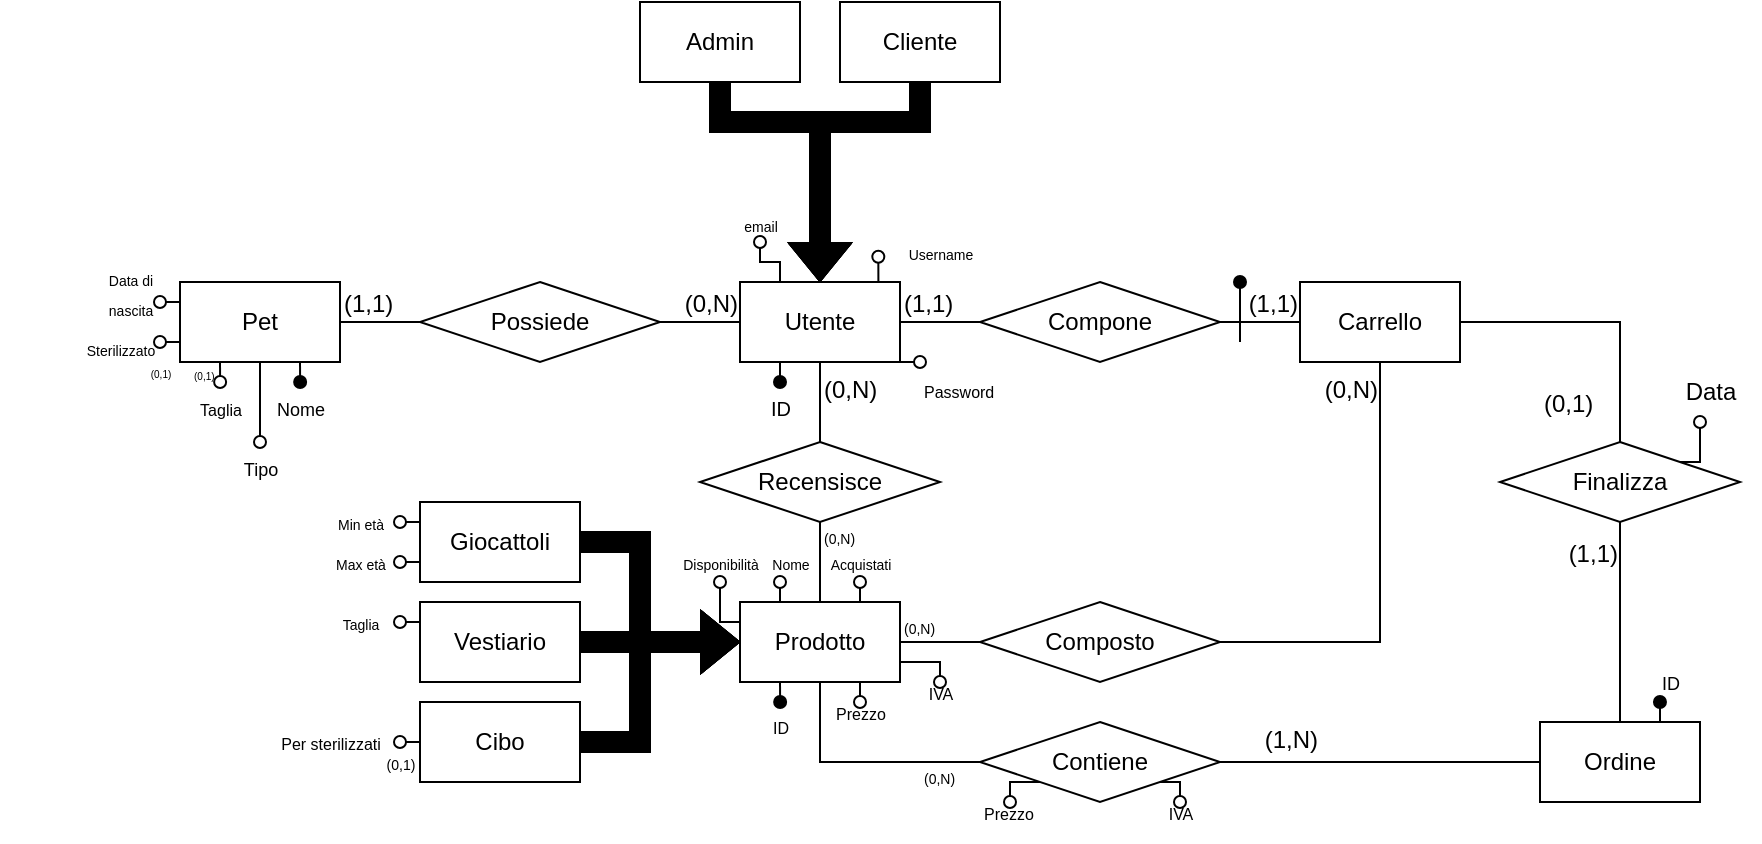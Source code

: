 <mxfile version="24.0.7" type="device">
  <diagram name="Pagina-1" id="nWDw0S2ICuR4OczdVEyi">
    <mxGraphModel dx="1577" dy="399" grid="1" gridSize="10" guides="1" tooltips="1" connect="1" arrows="1" fold="1" page="1" pageScale="1" pageWidth="827" pageHeight="1169" math="0" shadow="0">
      <root>
        <mxCell id="0" />
        <mxCell id="1" parent="0" />
        <mxCell id="v8D_jbdJpXpKLo5C9jEz-1" style="edgeStyle=orthogonalEdgeStyle;rounded=0;orthogonalLoop=1;jettySize=auto;html=1;exitX=0.25;exitY=1;exitDx=0;exitDy=0;endArrow=oval;endFill=1;" parent="1" source="LSVWAHJbNo_uzlFZOcrg-1" edge="1">
          <mxGeometry relative="1" as="geometry">
            <mxPoint x="180" y="290" as="targetPoint" />
          </mxGeometry>
        </mxCell>
        <mxCell id="v8D_jbdJpXpKLo5C9jEz-3" style="edgeStyle=orthogonalEdgeStyle;rounded=0;orthogonalLoop=1;jettySize=auto;html=1;exitX=0.75;exitY=0;exitDx=0;exitDy=0;endArrow=oval;endFill=0;entryX=-0.014;entryY=0.578;entryDx=0;entryDy=0;entryPerimeter=0;" parent="1" source="LSVWAHJbNo_uzlFZOcrg-1" target="v8D_jbdJpXpKLo5C9jEz-4" edge="1">
          <mxGeometry relative="1" as="geometry">
            <mxPoint x="220" y="230" as="targetPoint" />
          </mxGeometry>
        </mxCell>
        <mxCell id="v8D_jbdJpXpKLo5C9jEz-8" style="edgeStyle=orthogonalEdgeStyle;rounded=0;orthogonalLoop=1;jettySize=auto;html=1;exitX=0.25;exitY=0;exitDx=0;exitDy=0;endArrow=oval;endFill=0;" parent="1" source="LSVWAHJbNo_uzlFZOcrg-1" target="v8D_jbdJpXpKLo5C9jEz-9" edge="1">
          <mxGeometry relative="1" as="geometry">
            <mxPoint x="180" y="230" as="targetPoint" />
            <Array as="points">
              <mxPoint x="180" y="230" />
              <mxPoint x="170" y="230" />
            </Array>
          </mxGeometry>
        </mxCell>
        <mxCell id="v8D_jbdJpXpKLo5C9jEz-10" style="edgeStyle=orthogonalEdgeStyle;rounded=0;orthogonalLoop=1;jettySize=auto;html=1;exitX=1;exitY=0.75;exitDx=0;exitDy=0;endArrow=oval;endFill=0;" parent="1" source="LSVWAHJbNo_uzlFZOcrg-1" target="v8D_jbdJpXpKLo5C9jEz-11" edge="1">
          <mxGeometry relative="1" as="geometry">
            <mxPoint x="250" y="270.111" as="targetPoint" />
            <Array as="points">
              <mxPoint x="250" y="280" />
              <mxPoint x="250" y="280" />
            </Array>
          </mxGeometry>
        </mxCell>
        <mxCell id="LSVWAHJbNo_uzlFZOcrg-1" value="Utente" style="whiteSpace=wrap;html=1;align=center;" parent="1" vertex="1">
          <mxGeometry x="160" y="240" width="80" height="40" as="geometry" />
        </mxCell>
        <mxCell id="LSVWAHJbNo_uzlFZOcrg-3" value="" style="edgeStyle=orthogonalEdgeStyle;rounded=0;orthogonalLoop=1;jettySize=auto;html=1;endArrow=none;endFill=0;" parent="1" source="LSVWAHJbNo_uzlFZOcrg-2" target="LSVWAHJbNo_uzlFZOcrg-1" edge="1">
          <mxGeometry relative="1" as="geometry" />
        </mxCell>
        <mxCell id="LSVWAHJbNo_uzlFZOcrg-5" value="" style="edgeStyle=orthogonalEdgeStyle;rounded=0;orthogonalLoop=1;jettySize=auto;html=1;endArrow=none;endFill=0;" parent="1" source="LSVWAHJbNo_uzlFZOcrg-2" target="LSVWAHJbNo_uzlFZOcrg-4" edge="1">
          <mxGeometry relative="1" as="geometry" />
        </mxCell>
        <mxCell id="LSVWAHJbNo_uzlFZOcrg-2" value="Compone" style="shape=rhombus;perimeter=rhombusPerimeter;whiteSpace=wrap;html=1;align=center;" parent="1" vertex="1">
          <mxGeometry x="280" y="240" width="120" height="40" as="geometry" />
        </mxCell>
        <mxCell id="v8D_jbdJpXpKLo5C9jEz-53" style="edgeStyle=orthogonalEdgeStyle;rounded=0;orthogonalLoop=1;jettySize=auto;html=1;endArrow=oval;endFill=1;" parent="1" edge="1">
          <mxGeometry relative="1" as="geometry">
            <mxPoint x="410" y="240" as="targetPoint" />
            <mxPoint x="410" y="270" as="sourcePoint" />
          </mxGeometry>
        </mxCell>
        <mxCell id="LSVWAHJbNo_uzlFZOcrg-4" value="Carrello" style="whiteSpace=wrap;html=1;align=center;" parent="1" vertex="1">
          <mxGeometry x="440" y="240" width="80" height="40" as="geometry" />
        </mxCell>
        <mxCell id="LSVWAHJbNo_uzlFZOcrg-10" style="edgeStyle=orthogonalEdgeStyle;rounded=0;orthogonalLoop=1;jettySize=auto;html=1;entryX=0.5;entryY=0;entryDx=0;entryDy=0;shape=flexArrow;fillColor=#000000;strokeColor=default;gradientColor=none;gradientDirection=north;fillStyle=auto;" parent="1" source="LSVWAHJbNo_uzlFZOcrg-7" target="LSVWAHJbNo_uzlFZOcrg-1" edge="1">
          <mxGeometry relative="1" as="geometry">
            <Array as="points">
              <mxPoint x="150" y="160" />
              <mxPoint x="200" y="160" />
            </Array>
          </mxGeometry>
        </mxCell>
        <mxCell id="LSVWAHJbNo_uzlFZOcrg-7" value="Admin" style="whiteSpace=wrap;html=1;align=center;" parent="1" vertex="1">
          <mxGeometry x="110" y="100" width="80" height="40" as="geometry" />
        </mxCell>
        <mxCell id="LSVWAHJbNo_uzlFZOcrg-11" style="edgeStyle=orthogonalEdgeStyle;rounded=0;orthogonalLoop=1;jettySize=auto;html=1;entryX=0.5;entryY=0;entryDx=0;entryDy=0;shape=flexArrow;fillColor=#000000;" parent="1" source="LSVWAHJbNo_uzlFZOcrg-8" target="LSVWAHJbNo_uzlFZOcrg-1" edge="1">
          <mxGeometry relative="1" as="geometry">
            <Array as="points">
              <mxPoint x="250" y="160" />
              <mxPoint x="200" y="160" />
            </Array>
          </mxGeometry>
        </mxCell>
        <mxCell id="LSVWAHJbNo_uzlFZOcrg-8" value="Cliente" style="whiteSpace=wrap;html=1;align=center;" parent="1" vertex="1">
          <mxGeometry x="210" y="100" width="80" height="40" as="geometry" />
        </mxCell>
        <mxCell id="LSVWAHJbNo_uzlFZOcrg-15" value="" style="edgeStyle=orthogonalEdgeStyle;rounded=0;orthogonalLoop=1;jettySize=auto;html=1;endArrow=none;endFill=0;" parent="1" source="LSVWAHJbNo_uzlFZOcrg-12" target="LSVWAHJbNo_uzlFZOcrg-13" edge="1">
          <mxGeometry relative="1" as="geometry" />
        </mxCell>
        <mxCell id="v8D_jbdJpXpKLo5C9jEz-12" style="edgeStyle=orthogonalEdgeStyle;rounded=0;orthogonalLoop=1;jettySize=auto;html=1;exitX=0.75;exitY=1;exitDx=0;exitDy=0;endArrow=oval;endFill=1;" parent="1" source="LSVWAHJbNo_uzlFZOcrg-12" edge="1">
          <mxGeometry relative="1" as="geometry">
            <mxPoint x="-59.923" y="290.0" as="targetPoint" />
          </mxGeometry>
        </mxCell>
        <mxCell id="v8D_jbdJpXpKLo5C9jEz-14" style="edgeStyle=orthogonalEdgeStyle;rounded=0;orthogonalLoop=1;jettySize=auto;html=1;endArrow=oval;endFill=0;" parent="1" source="LSVWAHJbNo_uzlFZOcrg-12" edge="1">
          <mxGeometry relative="1" as="geometry">
            <mxPoint x="-80" y="320" as="targetPoint" />
          </mxGeometry>
        </mxCell>
        <mxCell id="v8D_jbdJpXpKLo5C9jEz-16" style="edgeStyle=orthogonalEdgeStyle;rounded=0;orthogonalLoop=1;jettySize=auto;html=1;exitX=0.25;exitY=1;exitDx=0;exitDy=0;endArrow=oval;endFill=0;" parent="1" source="LSVWAHJbNo_uzlFZOcrg-12" edge="1">
          <mxGeometry relative="1" as="geometry">
            <mxPoint x="-99.935" y="290" as="targetPoint" />
          </mxGeometry>
        </mxCell>
        <mxCell id="v8D_jbdJpXpKLo5C9jEz-32" style="edgeStyle=orthogonalEdgeStyle;rounded=0;orthogonalLoop=1;jettySize=auto;html=1;exitX=0;exitY=0.25;exitDx=0;exitDy=0;endArrow=oval;endFill=0;" parent="1" source="LSVWAHJbNo_uzlFZOcrg-12" edge="1">
          <mxGeometry relative="1" as="geometry">
            <mxPoint x="-130" y="250.077" as="targetPoint" />
          </mxGeometry>
        </mxCell>
        <mxCell id="v8D_jbdJpXpKLo5C9jEz-34" style="edgeStyle=orthogonalEdgeStyle;rounded=0;orthogonalLoop=1;jettySize=auto;html=1;exitX=0;exitY=0.75;exitDx=0;exitDy=0;endArrow=oval;endFill=0;" parent="1" source="LSVWAHJbNo_uzlFZOcrg-12" edge="1">
          <mxGeometry relative="1" as="geometry">
            <mxPoint x="-130" y="270.077" as="targetPoint" />
          </mxGeometry>
        </mxCell>
        <mxCell id="LSVWAHJbNo_uzlFZOcrg-12" value="Pet" style="whiteSpace=wrap;html=1;align=center;" parent="1" vertex="1">
          <mxGeometry x="-120" y="240" width="80" height="40" as="geometry" />
        </mxCell>
        <mxCell id="LSVWAHJbNo_uzlFZOcrg-14" value="" style="edgeStyle=orthogonalEdgeStyle;rounded=0;orthogonalLoop=1;jettySize=auto;html=1;endArrow=none;endFill=0;" parent="1" source="LSVWAHJbNo_uzlFZOcrg-13" target="LSVWAHJbNo_uzlFZOcrg-1" edge="1">
          <mxGeometry relative="1" as="geometry" />
        </mxCell>
        <mxCell id="LSVWAHJbNo_uzlFZOcrg-13" value="Possiede" style="shape=rhombus;perimeter=rhombusPerimeter;whiteSpace=wrap;html=1;align=center;" parent="1" vertex="1">
          <mxGeometry y="240" width="120" height="40" as="geometry" />
        </mxCell>
        <mxCell id="LSVWAHJbNo_uzlFZOcrg-17" value="" style="edgeStyle=orthogonalEdgeStyle;rounded=0;orthogonalLoop=1;jettySize=auto;html=1;endArrow=none;endFill=0;" parent="1" source="LSVWAHJbNo_uzlFZOcrg-16" target="LSVWAHJbNo_uzlFZOcrg-1" edge="1">
          <mxGeometry relative="1" as="geometry" />
        </mxCell>
        <mxCell id="LSVWAHJbNo_uzlFZOcrg-16" value="Recensisce" style="shape=rhombus;perimeter=rhombusPerimeter;whiteSpace=wrap;html=1;align=center;" parent="1" vertex="1">
          <mxGeometry x="140" y="320" width="120" height="40" as="geometry" />
        </mxCell>
        <mxCell id="LSVWAHJbNo_uzlFZOcrg-21" value="" style="edgeStyle=orthogonalEdgeStyle;rounded=0;orthogonalLoop=1;jettySize=auto;html=1;endArrow=none;endFill=0;" parent="1" source="LSVWAHJbNo_uzlFZOcrg-20" target="LSVWAHJbNo_uzlFZOcrg-16" edge="1">
          <mxGeometry relative="1" as="geometry">
            <Array as="points">
              <mxPoint x="200" y="380" />
              <mxPoint x="200" y="380" />
            </Array>
          </mxGeometry>
        </mxCell>
        <mxCell id="LSVWAHJbNo_uzlFZOcrg-25" style="edgeStyle=orthogonalEdgeStyle;rounded=0;orthogonalLoop=1;jettySize=auto;html=1;exitX=1;exitY=0.5;exitDx=0;exitDy=0;entryX=0;entryY=0.5;entryDx=0;entryDy=0;endArrow=none;endFill=0;" parent="1" source="LSVWAHJbNo_uzlFZOcrg-20" target="LSVWAHJbNo_uzlFZOcrg-24" edge="1">
          <mxGeometry relative="1" as="geometry" />
        </mxCell>
        <mxCell id="LSVWAHJbNo_uzlFZOcrg-74" style="edgeStyle=orthogonalEdgeStyle;rounded=0;orthogonalLoop=1;jettySize=auto;html=1;exitX=0.5;exitY=1;exitDx=0;exitDy=0;entryX=0;entryY=0.5;entryDx=0;entryDy=0;endArrow=none;endFill=0;" parent="1" source="LSVWAHJbNo_uzlFZOcrg-20" target="LSVWAHJbNo_uzlFZOcrg-72" edge="1">
          <mxGeometry relative="1" as="geometry" />
        </mxCell>
        <mxCell id="v8D_jbdJpXpKLo5C9jEz-19" style="edgeStyle=orthogonalEdgeStyle;rounded=0;orthogonalLoop=1;jettySize=auto;html=1;exitX=0.25;exitY=1;exitDx=0;exitDy=0;endArrow=oval;endFill=1;" parent="1" source="LSVWAHJbNo_uzlFZOcrg-20" edge="1">
          <mxGeometry relative="1" as="geometry">
            <mxPoint x="180.077" y="450" as="targetPoint" />
          </mxGeometry>
        </mxCell>
        <mxCell id="v8D_jbdJpXpKLo5C9jEz-21" style="edgeStyle=orthogonalEdgeStyle;rounded=0;orthogonalLoop=1;jettySize=auto;html=1;exitX=0.25;exitY=0;exitDx=0;exitDy=0;endArrow=oval;endFill=0;" parent="1" source="LSVWAHJbNo_uzlFZOcrg-20" edge="1">
          <mxGeometry relative="1" as="geometry">
            <mxPoint x="180" y="390" as="targetPoint" />
          </mxGeometry>
        </mxCell>
        <mxCell id="v8D_jbdJpXpKLo5C9jEz-23" style="edgeStyle=orthogonalEdgeStyle;rounded=0;orthogonalLoop=1;jettySize=auto;html=1;exitX=0;exitY=0.25;exitDx=0;exitDy=0;endArrow=oval;endFill=0;" parent="1" source="LSVWAHJbNo_uzlFZOcrg-20" edge="1">
          <mxGeometry relative="1" as="geometry">
            <mxPoint x="150" y="390" as="targetPoint" />
          </mxGeometry>
        </mxCell>
        <mxCell id="v8D_jbdJpXpKLo5C9jEz-27" style="edgeStyle=orthogonalEdgeStyle;rounded=0;orthogonalLoop=1;jettySize=auto;html=1;exitX=0.75;exitY=0;exitDx=0;exitDy=0;endArrow=oval;endFill=0;" parent="1" source="LSVWAHJbNo_uzlFZOcrg-20" edge="1">
          <mxGeometry relative="1" as="geometry">
            <mxPoint x="220" y="390" as="targetPoint" />
          </mxGeometry>
        </mxCell>
        <mxCell id="v8D_jbdJpXpKLo5C9jEz-50" style="edgeStyle=orthogonalEdgeStyle;rounded=0;orthogonalLoop=1;jettySize=auto;html=1;exitX=0.75;exitY=1;exitDx=0;exitDy=0;endArrow=oval;endFill=0;" parent="1" source="LSVWAHJbNo_uzlFZOcrg-20" edge="1">
          <mxGeometry relative="1" as="geometry">
            <mxPoint x="220" y="450" as="targetPoint" />
          </mxGeometry>
        </mxCell>
        <mxCell id="-EXne8myIF6QadxSK3d--1" style="edgeStyle=orthogonalEdgeStyle;rounded=0;orthogonalLoop=1;jettySize=auto;html=1;exitX=1;exitY=0.75;exitDx=0;exitDy=0;endArrow=oval;endFill=0;" edge="1" parent="1" source="LSVWAHJbNo_uzlFZOcrg-20">
          <mxGeometry relative="1" as="geometry">
            <mxPoint x="260" y="440" as="targetPoint" />
          </mxGeometry>
        </mxCell>
        <mxCell id="LSVWAHJbNo_uzlFZOcrg-20" value="Prodotto" style="whiteSpace=wrap;html=1;align=center;" parent="1" vertex="1">
          <mxGeometry x="160" y="400" width="80" height="40" as="geometry" />
        </mxCell>
        <mxCell id="LSVWAHJbNo_uzlFZOcrg-26" value="" style="edgeStyle=orthogonalEdgeStyle;rounded=0;orthogonalLoop=1;jettySize=auto;html=1;endArrow=none;endFill=0;" parent="1" source="LSVWAHJbNo_uzlFZOcrg-24" target="LSVWAHJbNo_uzlFZOcrg-4" edge="1">
          <mxGeometry relative="1" as="geometry" />
        </mxCell>
        <mxCell id="LSVWAHJbNo_uzlFZOcrg-24" value="Composto" style="shape=rhombus;perimeter=rhombusPerimeter;whiteSpace=wrap;html=1;align=center;" parent="1" vertex="1">
          <mxGeometry x="280" y="400" width="120" height="40" as="geometry" />
        </mxCell>
        <mxCell id="LSVWAHJbNo_uzlFZOcrg-49" style="edgeStyle=orthogonalEdgeStyle;rounded=0;orthogonalLoop=1;jettySize=auto;html=1;exitX=1;exitY=0.5;exitDx=0;exitDy=0;entryX=0;entryY=0.5;entryDx=0;entryDy=0;shape=flexArrow;fillColor=#000000;" parent="1" source="LSVWAHJbNo_uzlFZOcrg-27" target="LSVWAHJbNo_uzlFZOcrg-20" edge="1">
          <mxGeometry relative="1" as="geometry">
            <Array as="points">
              <mxPoint x="110" y="470" />
              <mxPoint x="110" y="420" />
            </Array>
          </mxGeometry>
        </mxCell>
        <mxCell id="v8D_jbdJpXpKLo5C9jEz-47" style="edgeStyle=orthogonalEdgeStyle;rounded=0;orthogonalLoop=1;jettySize=auto;html=1;exitX=0;exitY=0.5;exitDx=0;exitDy=0;endArrow=oval;endFill=0;" parent="1" source="LSVWAHJbNo_uzlFZOcrg-27" edge="1">
          <mxGeometry relative="1" as="geometry">
            <mxPoint x="-10" y="470.111" as="targetPoint" />
          </mxGeometry>
        </mxCell>
        <mxCell id="LSVWAHJbNo_uzlFZOcrg-27" value="Cibo" style="whiteSpace=wrap;html=1;align=center;direction=east;" parent="1" vertex="1">
          <mxGeometry y="450" width="80" height="40" as="geometry" />
        </mxCell>
        <mxCell id="v8D_jbdJpXpKLo5C9jEz-41" style="edgeStyle=orthogonalEdgeStyle;rounded=0;orthogonalLoop=1;jettySize=auto;html=1;exitX=0;exitY=0.25;exitDx=0;exitDy=0;endArrow=oval;endFill=0;" parent="1" source="LSVWAHJbNo_uzlFZOcrg-28" edge="1">
          <mxGeometry relative="1" as="geometry">
            <mxPoint x="-10" y="410.077" as="targetPoint" />
          </mxGeometry>
        </mxCell>
        <mxCell id="LSVWAHJbNo_uzlFZOcrg-28" value="Vestiario" style="whiteSpace=wrap;html=1;align=center;direction=east;" parent="1" vertex="1">
          <mxGeometry y="400" width="80" height="40" as="geometry" />
        </mxCell>
        <mxCell id="LSVWAHJbNo_uzlFZOcrg-50" style="edgeStyle=orthogonalEdgeStyle;rounded=0;orthogonalLoop=1;jettySize=auto;html=1;exitX=1;exitY=0.5;exitDx=0;exitDy=0;shape=flexArrow;fillColor=#000000;" parent="1" source="LSVWAHJbNo_uzlFZOcrg-29" edge="1">
          <mxGeometry relative="1" as="geometry">
            <mxPoint x="160" y="420" as="targetPoint" />
            <Array as="points">
              <mxPoint x="110" y="370" />
              <mxPoint x="110" y="420" />
            </Array>
          </mxGeometry>
        </mxCell>
        <mxCell id="v8D_jbdJpXpKLo5C9jEz-43" style="edgeStyle=orthogonalEdgeStyle;rounded=0;orthogonalLoop=1;jettySize=auto;html=1;exitX=0;exitY=0.25;exitDx=0;exitDy=0;endArrow=oval;endFill=0;" parent="1" source="LSVWAHJbNo_uzlFZOcrg-29" edge="1">
          <mxGeometry relative="1" as="geometry">
            <mxPoint x="-10" y="360.077" as="targetPoint" />
          </mxGeometry>
        </mxCell>
        <mxCell id="v8D_jbdJpXpKLo5C9jEz-45" style="edgeStyle=orthogonalEdgeStyle;rounded=0;orthogonalLoop=1;jettySize=auto;html=1;exitX=0;exitY=0.75;exitDx=0;exitDy=0;endArrow=oval;endFill=0;" parent="1" source="LSVWAHJbNo_uzlFZOcrg-29" edge="1">
          <mxGeometry relative="1" as="geometry">
            <mxPoint x="-10" y="380.077" as="targetPoint" />
          </mxGeometry>
        </mxCell>
        <mxCell id="LSVWAHJbNo_uzlFZOcrg-29" value="Giocattoli" style="whiteSpace=wrap;html=1;align=center;direction=east;" parent="1" vertex="1">
          <mxGeometry y="350" width="80" height="40" as="geometry" />
        </mxCell>
        <mxCell id="LSVWAHJbNo_uzlFZOcrg-34" value="" style="edgeStyle=orthogonalEdgeStyle;rounded=0;orthogonalLoop=1;jettySize=auto;html=1;endArrow=none;endFill=0;entryX=1;entryY=0.5;entryDx=0;entryDy=0;exitX=0.5;exitY=0;exitDx=0;exitDy=0;" parent="1" source="LSVWAHJbNo_uzlFZOcrg-33" target="LSVWAHJbNo_uzlFZOcrg-4" edge="1">
          <mxGeometry relative="1" as="geometry" />
        </mxCell>
        <mxCell id="v8D_jbdJpXpKLo5C9jEz-54" style="edgeStyle=orthogonalEdgeStyle;rounded=0;orthogonalLoop=1;jettySize=auto;html=1;exitX=1;exitY=0;exitDx=0;exitDy=0;endArrow=oval;endFill=0;" parent="1" source="LSVWAHJbNo_uzlFZOcrg-33" edge="1">
          <mxGeometry relative="1" as="geometry">
            <mxPoint x="640" y="310" as="targetPoint" />
          </mxGeometry>
        </mxCell>
        <mxCell id="LSVWAHJbNo_uzlFZOcrg-33" value="Finalizza" style="shape=rhombus;perimeter=rhombusPerimeter;whiteSpace=wrap;html=1;align=center;" parent="1" vertex="1">
          <mxGeometry x="540" y="320" width="120" height="40" as="geometry" />
        </mxCell>
        <mxCell id="LSVWAHJbNo_uzlFZOcrg-36" value="" style="edgeStyle=orthogonalEdgeStyle;rounded=0;orthogonalLoop=1;jettySize=auto;html=1;endArrow=none;endFill=0;exitX=0.5;exitY=0;exitDx=0;exitDy=0;" parent="1" source="LSVWAHJbNo_uzlFZOcrg-35" target="LSVWAHJbNo_uzlFZOcrg-33" edge="1">
          <mxGeometry relative="1" as="geometry">
            <mxPoint x="600" y="450" as="sourcePoint" />
          </mxGeometry>
        </mxCell>
        <mxCell id="LSVWAHJbNo_uzlFZOcrg-73" style="edgeStyle=orthogonalEdgeStyle;rounded=0;orthogonalLoop=1;jettySize=auto;html=1;exitX=0;exitY=0.5;exitDx=0;exitDy=0;entryX=1;entryY=0.5;entryDx=0;entryDy=0;endArrow=none;endFill=0;" parent="1" source="LSVWAHJbNo_uzlFZOcrg-35" target="LSVWAHJbNo_uzlFZOcrg-72" edge="1">
          <mxGeometry relative="1" as="geometry" />
        </mxCell>
        <mxCell id="v8D_jbdJpXpKLo5C9jEz-56" style="edgeStyle=orthogonalEdgeStyle;rounded=0;orthogonalLoop=1;jettySize=auto;html=1;exitX=0.75;exitY=0;exitDx=0;exitDy=0;endArrow=oval;endFill=1;" parent="1" source="LSVWAHJbNo_uzlFZOcrg-35" edge="1">
          <mxGeometry relative="1" as="geometry">
            <mxPoint x="619.986" y="450" as="targetPoint" />
          </mxGeometry>
        </mxCell>
        <mxCell id="LSVWAHJbNo_uzlFZOcrg-35" value="Ordine" style="whiteSpace=wrap;html=1;align=center;" parent="1" vertex="1">
          <mxGeometry x="560" y="460" width="80" height="40" as="geometry" />
        </mxCell>
        <mxCell id="LSVWAHJbNo_uzlFZOcrg-48" value="" style="edgeStyle=orthogonalEdgeStyle;rounded=0;orthogonalLoop=1;jettySize=auto;html=1;shape=flexArrow;fillColor=#000000;entryX=0;entryY=0.5;entryDx=0;entryDy=0;exitX=1;exitY=0.5;exitDx=0;exitDy=0;" parent="1" source="LSVWAHJbNo_uzlFZOcrg-28" target="LSVWAHJbNo_uzlFZOcrg-20" edge="1">
          <mxGeometry relative="1" as="geometry">
            <mxPoint x="20" y="420" as="sourcePoint" />
            <mxPoint x="20" y="360" as="targetPoint" />
          </mxGeometry>
        </mxCell>
        <mxCell id="LSVWAHJbNo_uzlFZOcrg-55" value="(0,N)" style="text;html=1;align=right;verticalAlign=bottom;resizable=0;points=[];autosize=1;strokeColor=none;fillColor=none;" parent="1" vertex="1">
          <mxGeometry x="110" y="230" width="50" height="30" as="geometry" />
        </mxCell>
        <mxCell id="LSVWAHJbNo_uzlFZOcrg-56" value="(1,1)" style="text;html=1;align=left;verticalAlign=bottom;resizable=0;points=[];autosize=1;strokeColor=none;fillColor=none;" parent="1" vertex="1">
          <mxGeometry x="-40" y="230" width="50" height="30" as="geometry" />
        </mxCell>
        <mxCell id="LSVWAHJbNo_uzlFZOcrg-61" value="(1,1)" style="text;html=1;align=left;verticalAlign=bottom;resizable=0;points=[];autosize=1;strokeColor=none;fillColor=none;" parent="1" vertex="1">
          <mxGeometry x="240" y="230" width="50" height="30" as="geometry" />
        </mxCell>
        <mxCell id="LSVWAHJbNo_uzlFZOcrg-62" value="(1,1)" style="text;html=1;align=right;verticalAlign=bottom;resizable=0;points=[];autosize=1;strokeColor=none;fillColor=none;" parent="1" vertex="1">
          <mxGeometry x="390" y="230" width="50" height="30" as="geometry" />
        </mxCell>
        <mxCell id="LSVWAHJbNo_uzlFZOcrg-63" value="(0,N)" style="text;html=1;align=right;verticalAlign=top;resizable=0;points=[];autosize=1;strokeColor=none;fillColor=none;" parent="1" vertex="1">
          <mxGeometry x="430" y="280" width="50" height="30" as="geometry" />
        </mxCell>
        <mxCell id="LSVWAHJbNo_uzlFZOcrg-64" value="(0,N)" style="text;html=1;align=left;verticalAlign=bottom;resizable=0;points=[];autosize=1;strokeColor=none;fillColor=none;fontSize=7;" parent="1" vertex="1">
          <mxGeometry x="240" y="400" width="40" height="20" as="geometry" />
        </mxCell>
        <mxCell id="LSVWAHJbNo_uzlFZOcrg-65" value="(0,N)" style="text;html=1;align=left;verticalAlign=top;resizable=0;points=[];autosize=1;strokeColor=none;fillColor=none;" parent="1" vertex="1">
          <mxGeometry x="200" y="280" width="50" height="30" as="geometry" />
        </mxCell>
        <mxCell id="LSVWAHJbNo_uzlFZOcrg-66" value="(0,N)" style="text;html=1;align=left;verticalAlign=bottom;resizable=0;points=[];autosize=1;strokeColor=none;fillColor=none;fontSize=7;" parent="1" vertex="1">
          <mxGeometry x="200" y="355" width="40" height="20" as="geometry" />
        </mxCell>
        <mxCell id="LSVWAHJbNo_uzlFZOcrg-67" value="(0,1)" style="text;html=1;align=left;verticalAlign=bottom;resizable=0;points=[];autosize=1;strokeColor=none;fillColor=none;" parent="1" vertex="1">
          <mxGeometry x="560" y="280" width="50" height="30" as="geometry" />
        </mxCell>
        <mxCell id="LSVWAHJbNo_uzlFZOcrg-68" value="(1,1)" style="text;html=1;align=right;verticalAlign=bottom;resizable=0;points=[];autosize=1;strokeColor=none;fillColor=none;" parent="1" vertex="1">
          <mxGeometry x="550" y="355" width="50" height="30" as="geometry" />
        </mxCell>
        <mxCell id="LSVWAHJbNo_uzlFZOcrg-72" value="Contiene" style="shape=rhombus;perimeter=rhombusPerimeter;whiteSpace=wrap;html=1;align=center;" parent="1" vertex="1">
          <mxGeometry x="280" y="460" width="120" height="40" as="geometry" />
        </mxCell>
        <mxCell id="LSVWAHJbNo_uzlFZOcrg-75" value="(1,N)" style="text;html=1;align=right;verticalAlign=bottom;resizable=0;points=[];autosize=1;strokeColor=none;fillColor=none;" parent="1" vertex="1">
          <mxGeometry x="400" y="448" width="50" height="30" as="geometry" />
        </mxCell>
        <mxCell id="LSVWAHJbNo_uzlFZOcrg-76" value="(0,N)" style="text;html=1;align=left;verticalAlign=top;resizable=0;points=[];autosize=1;strokeColor=none;fillColor=none;fontSize=7;" parent="1" vertex="1">
          <mxGeometry x="250" y="478" width="40" height="20" as="geometry" />
        </mxCell>
        <mxCell id="v8D_jbdJpXpKLo5C9jEz-2" value="&lt;font style=&quot;font-size: 10px;&quot;&gt;ID&lt;/font&gt;" style="text;html=1;align=center;verticalAlign=middle;resizable=0;points=[];autosize=1;strokeColor=none;fillColor=none;" parent="1" vertex="1">
          <mxGeometry x="165" y="288" width="30" height="30" as="geometry" />
        </mxCell>
        <mxCell id="v8D_jbdJpXpKLo5C9jEz-4" value="&lt;div&gt;&lt;font style=&quot;font-size: 7px;&quot;&gt;Username&lt;/font&gt;&lt;/div&gt;" style="text;html=1;align=center;verticalAlign=middle;resizable=0;points=[];autosize=1;strokeColor=none;fillColor=none;" parent="1" vertex="1">
          <mxGeometry x="230" y="210" width="60" height="30" as="geometry" />
        </mxCell>
        <mxCell id="v8D_jbdJpXpKLo5C9jEz-9" value="&lt;font style=&quot;font-size: 7px;&quot;&gt;email&lt;/font&gt;" style="text;html=1;align=center;verticalAlign=bottom;resizable=0;points=[];autosize=1;strokeColor=none;fillColor=none;" parent="1" vertex="1">
          <mxGeometry x="150" y="190" width="40" height="30" as="geometry" />
        </mxCell>
        <mxCell id="v8D_jbdJpXpKLo5C9jEz-11" value="&lt;font style=&quot;font-size: 8px;&quot;&gt;Password&lt;/font&gt;" style="text;html=1;align=left;verticalAlign=top;resizable=0;points=[];autosize=1;strokeColor=none;fillColor=none;" parent="1" vertex="1">
          <mxGeometry x="250" y="280" width="60" height="30" as="geometry" />
        </mxCell>
        <mxCell id="v8D_jbdJpXpKLo5C9jEz-13" value="&lt;font style=&quot;font-size: 9px;&quot;&gt;Nome&lt;/font&gt;" style="text;html=1;align=center;verticalAlign=middle;resizable=0;points=[];autosize=1;strokeColor=none;fillColor=none;" parent="1" vertex="1">
          <mxGeometry x="-85" y="288" width="50" height="30" as="geometry" />
        </mxCell>
        <mxCell id="v8D_jbdJpXpKLo5C9jEz-15" value="&lt;font style=&quot;font-size: 9px;&quot;&gt;Tipo&lt;/font&gt;" style="text;html=1;align=center;verticalAlign=middle;resizable=0;points=[];autosize=1;strokeColor=none;fillColor=none;" parent="1" vertex="1">
          <mxGeometry x="-100" y="318" width="40" height="30" as="geometry" />
        </mxCell>
        <mxCell id="v8D_jbdJpXpKLo5C9jEz-17" value="&lt;font style=&quot;font-size: 8px;&quot;&gt;Taglia&lt;/font&gt;" style="text;html=1;align=center;verticalAlign=middle;resizable=0;points=[];autosize=1;strokeColor=none;fillColor=none;" parent="1" vertex="1">
          <mxGeometry x="-120" y="288" width="40" height="30" as="geometry" />
        </mxCell>
        <mxCell id="v8D_jbdJpXpKLo5C9jEz-18" value="&lt;font style=&quot;font-size: 5px;&quot;&gt;(0,1)&lt;br&gt;&lt;/font&gt;" style="text;html=1;align=left;verticalAlign=middle;resizable=0;points=[];autosize=1;strokeColor=none;fillColor=none;" parent="1" vertex="1">
          <mxGeometry x="-115" y="270" width="30" height="30" as="geometry" />
        </mxCell>
        <mxCell id="v8D_jbdJpXpKLo5C9jEz-20" value="&lt;font style=&quot;font-size: 8px;&quot;&gt;ID&lt;/font&gt;" style="text;html=1;align=center;verticalAlign=top;resizable=0;points=[];autosize=1;strokeColor=none;fillColor=none;" parent="1" vertex="1">
          <mxGeometry x="165" y="448" width="30" height="30" as="geometry" />
        </mxCell>
        <mxCell id="v8D_jbdJpXpKLo5C9jEz-22" value="&lt;font style=&quot;font-size: 7px;&quot;&gt;Nome&lt;/font&gt;" style="text;html=1;align=center;verticalAlign=middle;resizable=0;points=[];autosize=1;strokeColor=none;fillColor=none;" parent="1" vertex="1">
          <mxGeometry x="165" y="365" width="40" height="30" as="geometry" />
        </mxCell>
        <mxCell id="v8D_jbdJpXpKLo5C9jEz-24" value="&lt;font style=&quot;font-size: 7px;&quot;&gt;Disponibilità&lt;/font&gt;" style="text;html=1;align=center;verticalAlign=middle;resizable=0;points=[];autosize=1;strokeColor=none;fillColor=none;" parent="1" vertex="1">
          <mxGeometry x="120" y="365" width="60" height="30" as="geometry" />
        </mxCell>
        <mxCell id="v8D_jbdJpXpKLo5C9jEz-28" value="&lt;font style=&quot;font-size: 7px;&quot;&gt;Acquistati&lt;/font&gt;" style="text;html=1;align=center;verticalAlign=middle;resizable=0;points=[];autosize=1;strokeColor=none;fillColor=none;" parent="1" vertex="1">
          <mxGeometry x="195" y="365" width="50" height="30" as="geometry" />
        </mxCell>
        <mxCell id="v8D_jbdJpXpKLo5C9jEz-33" value="&lt;blockquote&gt;&lt;div align=&quot;justify&quot;&gt;&lt;font style=&quot;font-size: 7px;&quot;&gt;Data di&lt;/font&gt;&lt;br&gt;&lt;font style=&quot;font-size: 7px;&quot;&gt;nascita&lt;/font&gt;&lt;br&gt;&lt;/div&gt;&lt;/blockquote&gt;" style="text;html=1;align=center;verticalAlign=middle;resizable=0;points=[];autosize=1;strokeColor=none;fillColor=none;" parent="1" vertex="1">
          <mxGeometry x="-210" y="210" width="130" height="70" as="geometry" />
        </mxCell>
        <mxCell id="v8D_jbdJpXpKLo5C9jEz-39" value="&lt;font style=&quot;font-size: 7px;&quot;&gt;Sterilizzato&lt;/font&gt;" style="text;html=1;align=center;verticalAlign=middle;resizable=0;points=[];autosize=1;strokeColor=none;fillColor=none;" parent="1" vertex="1">
          <mxGeometry x="-180" y="258" width="60" height="30" as="geometry" />
        </mxCell>
        <mxCell id="v8D_jbdJpXpKLo5C9jEz-40" value="&lt;font style=&quot;font-size: 5px;&quot;&gt;(0,1)&lt;/font&gt;" style="text;html=1;align=center;verticalAlign=top;resizable=0;points=[];autosize=1;strokeColor=none;fillColor=none;horizontal=1;" parent="1" vertex="1">
          <mxGeometry x="-145" y="270" width="30" height="30" as="geometry" />
        </mxCell>
        <mxCell id="v8D_jbdJpXpKLo5C9jEz-42" value="&lt;font style=&quot;font-size: 7px;&quot;&gt;Taglia&lt;/font&gt;" style="text;html=1;align=center;verticalAlign=middle;resizable=0;points=[];autosize=1;strokeColor=none;fillColor=none;" parent="1" vertex="1">
          <mxGeometry x="-50" y="395" width="40" height="30" as="geometry" />
        </mxCell>
        <mxCell id="v8D_jbdJpXpKLo5C9jEz-44" value="&lt;font style=&quot;font-size: 7px;&quot;&gt;Min età&lt;br&gt;&lt;/font&gt;" style="text;html=1;align=center;verticalAlign=middle;resizable=0;points=[];autosize=1;strokeColor=none;fillColor=none;" parent="1" vertex="1">
          <mxGeometry x="-55" y="345" width="50" height="30" as="geometry" />
        </mxCell>
        <mxCell id="v8D_jbdJpXpKLo5C9jEz-46" value="&lt;font style=&quot;font-size: 7px;&quot;&gt;Max età&lt;br&gt;&lt;/font&gt;" style="text;html=1;align=center;verticalAlign=middle;resizable=0;points=[];autosize=1;strokeColor=none;fillColor=none;" parent="1" vertex="1">
          <mxGeometry x="-55" y="365" width="50" height="30" as="geometry" />
        </mxCell>
        <mxCell id="v8D_jbdJpXpKLo5C9jEz-48" value="&lt;font style=&quot;font-size: 8px;&quot;&gt;Per sterilizzati&lt;br&gt;&lt;/font&gt;" style="text;html=1;align=center;verticalAlign=middle;resizable=0;points=[];autosize=1;strokeColor=none;fillColor=none;" parent="1" vertex="1">
          <mxGeometry x="-80" y="455" width="70" height="30" as="geometry" />
        </mxCell>
        <mxCell id="v8D_jbdJpXpKLo5C9jEz-49" value="&lt;font style=&quot;font-size: 7px;&quot;&gt;(0,1)&lt;/font&gt;" style="text;html=1;align=center;verticalAlign=middle;resizable=0;points=[];autosize=1;strokeColor=none;fillColor=none;" parent="1" vertex="1">
          <mxGeometry x="-30" y="465" width="40" height="30" as="geometry" />
        </mxCell>
        <mxCell id="v8D_jbdJpXpKLo5C9jEz-51" value="&lt;font style=&quot;font-size: 8px;&quot;&gt;Prezzo&lt;/font&gt;" style="text;html=1;align=center;verticalAlign=middle;resizable=0;points=[];autosize=1;strokeColor=none;fillColor=none;" parent="1" vertex="1">
          <mxGeometry x="195" y="440" width="50" height="30" as="geometry" />
        </mxCell>
        <mxCell id="v8D_jbdJpXpKLo5C9jEz-55" value="Data" style="text;html=1;align=center;verticalAlign=middle;resizable=0;points=[];autosize=1;strokeColor=none;fillColor=none;" parent="1" vertex="1">
          <mxGeometry x="620" y="280" width="50" height="30" as="geometry" />
        </mxCell>
        <mxCell id="v8D_jbdJpXpKLo5C9jEz-57" value="&lt;font style=&quot;font-size: 9px;&quot;&gt;ID&lt;/font&gt;" style="text;html=1;align=center;verticalAlign=middle;resizable=0;points=[];autosize=1;strokeColor=none;fillColor=none;" parent="1" vertex="1">
          <mxGeometry x="610" y="425" width="30" height="30" as="geometry" />
        </mxCell>
        <mxCell id="-EXne8myIF6QadxSK3d--2" value="&lt;font style=&quot;font-size: 8px;&quot;&gt;IVA&lt;/font&gt;" style="text;html=1;align=center;verticalAlign=middle;resizable=0;points=[];autosize=1;strokeColor=none;fillColor=none;" vertex="1" parent="1">
          <mxGeometry x="240" y="430" width="40" height="30" as="geometry" />
        </mxCell>
        <mxCell id="-EXne8myIF6QadxSK3d--4" style="edgeStyle=orthogonalEdgeStyle;rounded=0;orthogonalLoop=1;jettySize=auto;html=1;exitX=0;exitY=1;exitDx=0;exitDy=0;endArrow=oval;endFill=0;" edge="1" parent="1" source="LSVWAHJbNo_uzlFZOcrg-72">
          <mxGeometry relative="1" as="geometry">
            <mxPoint x="295" y="500" as="targetPoint" />
            <Array as="points">
              <mxPoint x="295" y="490" />
            </Array>
          </mxGeometry>
        </mxCell>
        <mxCell id="-EXne8myIF6QadxSK3d--7" style="edgeStyle=orthogonalEdgeStyle;rounded=0;orthogonalLoop=1;jettySize=auto;html=1;exitX=1;exitY=1;exitDx=0;exitDy=0;entryX=0.75;entryY=0.5;entryDx=0;entryDy=0;entryPerimeter=0;endArrow=oval;endFill=0;" edge="1" parent="1" source="LSVWAHJbNo_uzlFZOcrg-72">
          <mxGeometry relative="1" as="geometry">
            <mxPoint x="380.0" y="500" as="targetPoint" />
          </mxGeometry>
        </mxCell>
        <mxCell id="-EXne8myIF6QadxSK3d--8" value="&lt;font style=&quot;font-size: 8px;&quot;&gt;IVA&lt;/font&gt;" style="text;html=1;align=center;verticalAlign=middle;resizable=0;points=[];autosize=1;strokeColor=none;fillColor=none;" vertex="1" parent="1">
          <mxGeometry x="360" y="490" width="40" height="30" as="geometry" />
        </mxCell>
        <mxCell id="-EXne8myIF6QadxSK3d--9" value="&lt;font style=&quot;font-size: 8px;&quot;&gt;Prezzo&lt;/font&gt;" style="text;html=1;align=left;verticalAlign=middle;resizable=0;points=[];autosize=1;strokeColor=none;fillColor=none;" vertex="1" parent="1">
          <mxGeometry x="280" y="490" width="50" height="30" as="geometry" />
        </mxCell>
      </root>
    </mxGraphModel>
  </diagram>
</mxfile>
